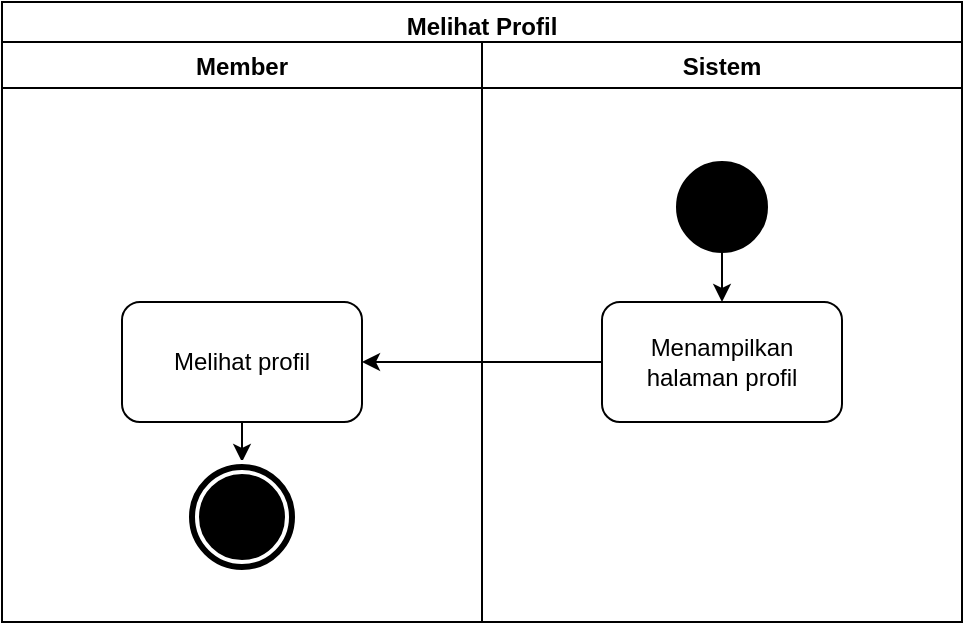 <mxfile version="18.1.3" type="device"><diagram id="prtHgNgQTEPvFCAcTncT" name="Page-1"><mxGraphModel dx="1038" dy="489" grid="1" gridSize="10" guides="1" tooltips="1" connect="1" arrows="1" fold="1" page="1" pageScale="1" pageWidth="827" pageHeight="1169" math="0" shadow="0"><root><mxCell id="0"/><mxCell id="1" parent="0"/><mxCell id="xOL2CaStUpzWwHvCU3t6-1" value="Melihat Profil" style="swimlane;fillColor=none;" parent="1" vertex="1"><mxGeometry x="240" y="60" width="480" height="310" as="geometry"/></mxCell><mxCell id="xOL2CaStUpzWwHvCU3t6-3" value="Member" style="swimlane;" parent="xOL2CaStUpzWwHvCU3t6-1" vertex="1"><mxGeometry y="20" width="240" height="290" as="geometry"/></mxCell><mxCell id="mZ06zccx5nnNXLdUbqes-4" style="edgeStyle=orthogonalEdgeStyle;rounded=0;orthogonalLoop=1;jettySize=auto;html=1;" edge="1" parent="xOL2CaStUpzWwHvCU3t6-3" source="8tH-4UArfuOgsU_gmU9L-2" target="xOL2CaStUpzWwHvCU3t6-19"><mxGeometry relative="1" as="geometry"/></mxCell><mxCell id="8tH-4UArfuOgsU_gmU9L-2" value="Melihat profil" style="rounded=1;whiteSpace=wrap;html=1;fillColor=none;" parent="xOL2CaStUpzWwHvCU3t6-3" vertex="1"><mxGeometry x="60" y="130" width="120" height="60" as="geometry"/></mxCell><mxCell id="xOL2CaStUpzWwHvCU3t6-19" value="" style="ellipse;shape=doubleEllipse;whiteSpace=wrap;html=1;aspect=fixed;fillColor=#000000;strokeColor=#FFFFFF;strokeWidth=2;" parent="xOL2CaStUpzWwHvCU3t6-3" vertex="1"><mxGeometry x="92.5" y="210" width="55" height="55" as="geometry"/></mxCell><mxCell id="xOL2CaStUpzWwHvCU3t6-2" value="Sistem" style="swimlane;" parent="xOL2CaStUpzWwHvCU3t6-1" vertex="1"><mxGeometry x="240" y="20" width="240" height="290" as="geometry"/></mxCell><mxCell id="8tH-4UArfuOgsU_gmU9L-3" value="Menampilkan halaman profil" style="rounded=1;whiteSpace=wrap;html=1;fillColor=none;" parent="xOL2CaStUpzWwHvCU3t6-2" vertex="1"><mxGeometry x="60" y="130" width="120" height="60" as="geometry"/></mxCell><mxCell id="mZ06zccx5nnNXLdUbqes-2" style="edgeStyle=orthogonalEdgeStyle;rounded=0;orthogonalLoop=1;jettySize=auto;html=1;" edge="1" parent="xOL2CaStUpzWwHvCU3t6-2" source="mZ06zccx5nnNXLdUbqes-1" target="8tH-4UArfuOgsU_gmU9L-3"><mxGeometry relative="1" as="geometry"/></mxCell><mxCell id="mZ06zccx5nnNXLdUbqes-1" value="" style="ellipse;whiteSpace=wrap;html=1;aspect=fixed;fillColor=#000000;" vertex="1" parent="xOL2CaStUpzWwHvCU3t6-2"><mxGeometry x="97.5" y="60" width="45" height="45" as="geometry"/></mxCell><mxCell id="mZ06zccx5nnNXLdUbqes-3" style="edgeStyle=orthogonalEdgeStyle;rounded=0;orthogonalLoop=1;jettySize=auto;html=1;" edge="1" parent="xOL2CaStUpzWwHvCU3t6-1" source="8tH-4UArfuOgsU_gmU9L-3" target="8tH-4UArfuOgsU_gmU9L-2"><mxGeometry relative="1" as="geometry"/></mxCell></root></mxGraphModel></diagram></mxfile>